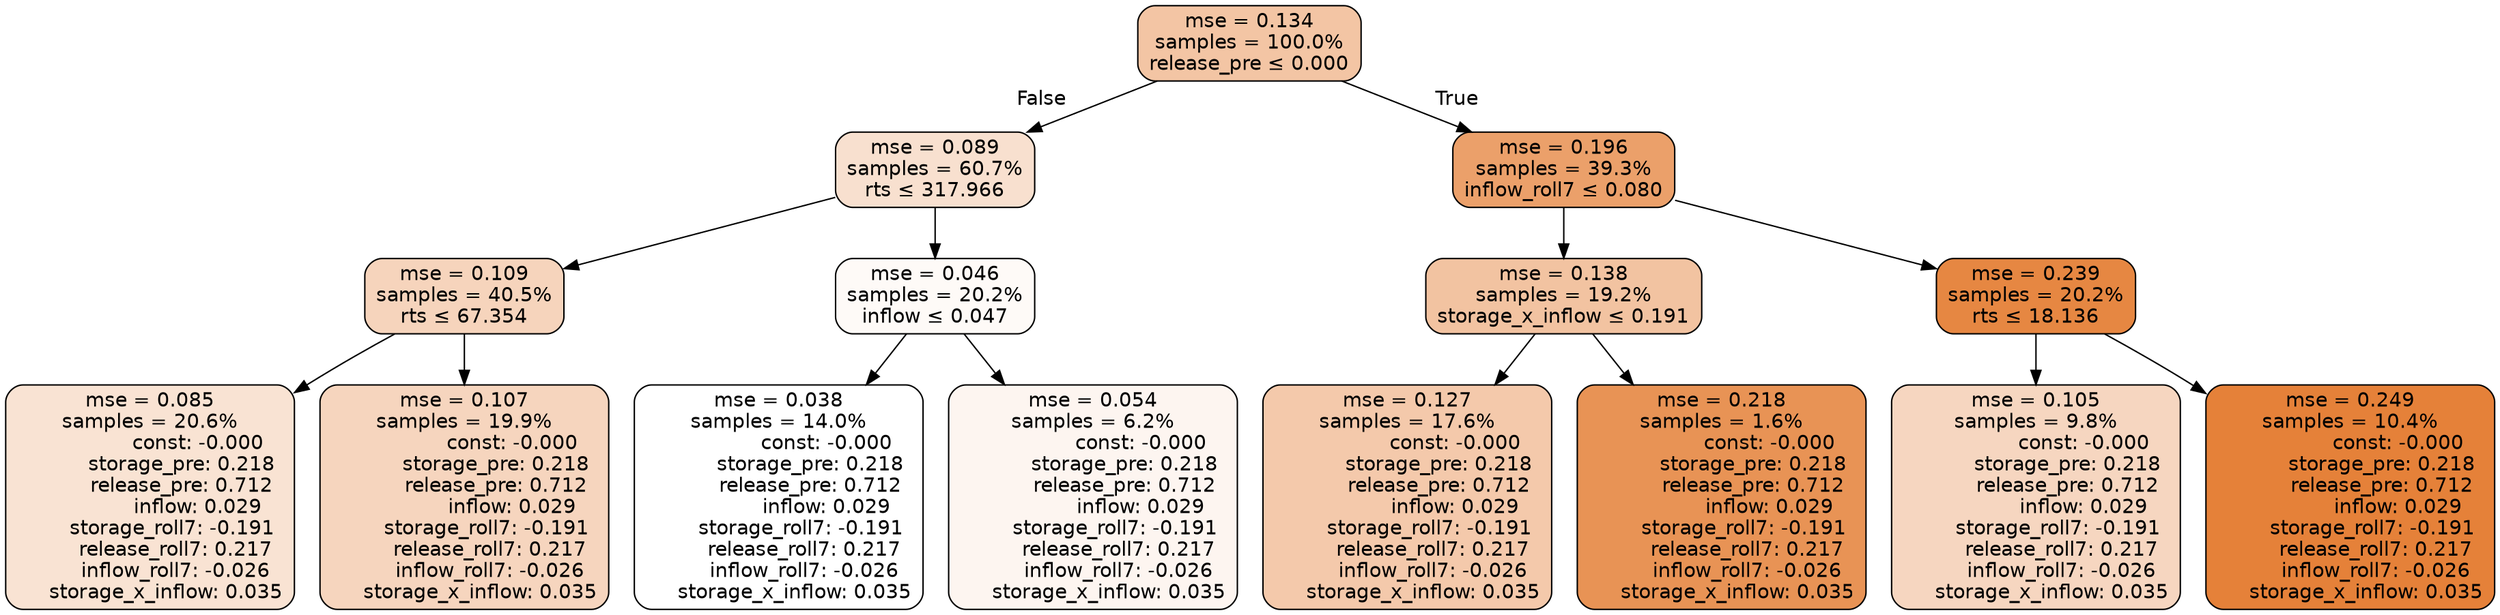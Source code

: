 digraph tree {
node [shape=rectangle, style="filled, rounded", color="black", fontname=helvetica] ;
edge [fontname=helvetica] ;
	"0" [label="mse = 0.134
samples = 100.0%
release_pre &le; 0.000", fillcolor="#f3c5a4"]
	"1" [label="mse = 0.089
samples = 60.7%
rts &le; 317.966", fillcolor="#f8e0cf"]
	"2" [label="mse = 0.109
samples = 40.5%
rts &le; 67.354", fillcolor="#f6d4bc"]
	"3" [label="mse = 0.085
samples = 20.6%
               const: -0.000
          storage_pre: 0.218
          release_pre: 0.712
               inflow: 0.029
       storage_roll7: -0.191
        release_roll7: 0.217
        inflow_roll7: -0.026
     storage_x_inflow: 0.035", fillcolor="#f9e3d3"]
	"4" [label="mse = 0.107
samples = 19.9%
               const: -0.000
          storage_pre: 0.218
          release_pre: 0.712
               inflow: 0.029
       storage_roll7: -0.191
        release_roll7: 0.217
        inflow_roll7: -0.026
     storage_x_inflow: 0.035", fillcolor="#f6d5be"]
	"5" [label="mse = 0.046
samples = 20.2%
inflow &le; 0.047", fillcolor="#fefaf7"]
	"6" [label="mse = 0.038
samples = 14.0%
               const: -0.000
          storage_pre: 0.218
          release_pre: 0.712
               inflow: 0.029
       storage_roll7: -0.191
        release_roll7: 0.217
        inflow_roll7: -0.026
     storage_x_inflow: 0.035", fillcolor="#ffffff"]
	"7" [label="mse = 0.054
samples = 6.2%
               const: -0.000
          storage_pre: 0.218
          release_pre: 0.712
               inflow: 0.029
       storage_roll7: -0.191
        release_roll7: 0.217
        inflow_roll7: -0.026
     storage_x_inflow: 0.035", fillcolor="#fdf5f0"]
	"8" [label="mse = 0.196
samples = 39.3%
inflow_roll7 &le; 0.080", fillcolor="#eba06a"]
	"9" [label="mse = 0.138
samples = 19.2%
storage_x_inflow &le; 0.191", fillcolor="#f2c3a1"]
	"10" [label="mse = 0.127
samples = 17.6%
               const: -0.000
          storage_pre: 0.218
          release_pre: 0.712
               inflow: 0.029
       storage_roll7: -0.191
        release_roll7: 0.217
        inflow_roll7: -0.026
     storage_x_inflow: 0.035", fillcolor="#f4c9ab"]
	"11" [label="mse = 0.218
samples = 1.6%
               const: -0.000
          storage_pre: 0.218
          release_pre: 0.712
               inflow: 0.029
       storage_roll7: -0.191
        release_roll7: 0.217
        inflow_roll7: -0.026
     storage_x_inflow: 0.035", fillcolor="#e89355"]
	"12" [label="mse = 0.239
samples = 20.2%
rts &le; 18.136", fillcolor="#e68742"]
	"13" [label="mse = 0.105
samples = 9.8%
               const: -0.000
          storage_pre: 0.218
          release_pre: 0.712
               inflow: 0.029
       storage_roll7: -0.191
        release_roll7: 0.217
        inflow_roll7: -0.026
     storage_x_inflow: 0.035", fillcolor="#f6d6c0"]
	"14" [label="mse = 0.249
samples = 10.4%
               const: -0.000
          storage_pre: 0.218
          release_pre: 0.712
               inflow: 0.029
       storage_roll7: -0.191
        release_roll7: 0.217
        inflow_roll7: -0.026
     storage_x_inflow: 0.035", fillcolor="#e58139"]

	"0" -> "1" [labeldistance=2.5, labelangle=45, headlabel="False"]
	"1" -> "2"
	"2" -> "3"
	"2" -> "4"
	"1" -> "5"
	"5" -> "6"
	"5" -> "7"
	"0" -> "8" [labeldistance=2.5, labelangle=-45, headlabel="True"]
	"8" -> "9"
	"9" -> "10"
	"9" -> "11"
	"8" -> "12"
	"12" -> "13"
	"12" -> "14"
}